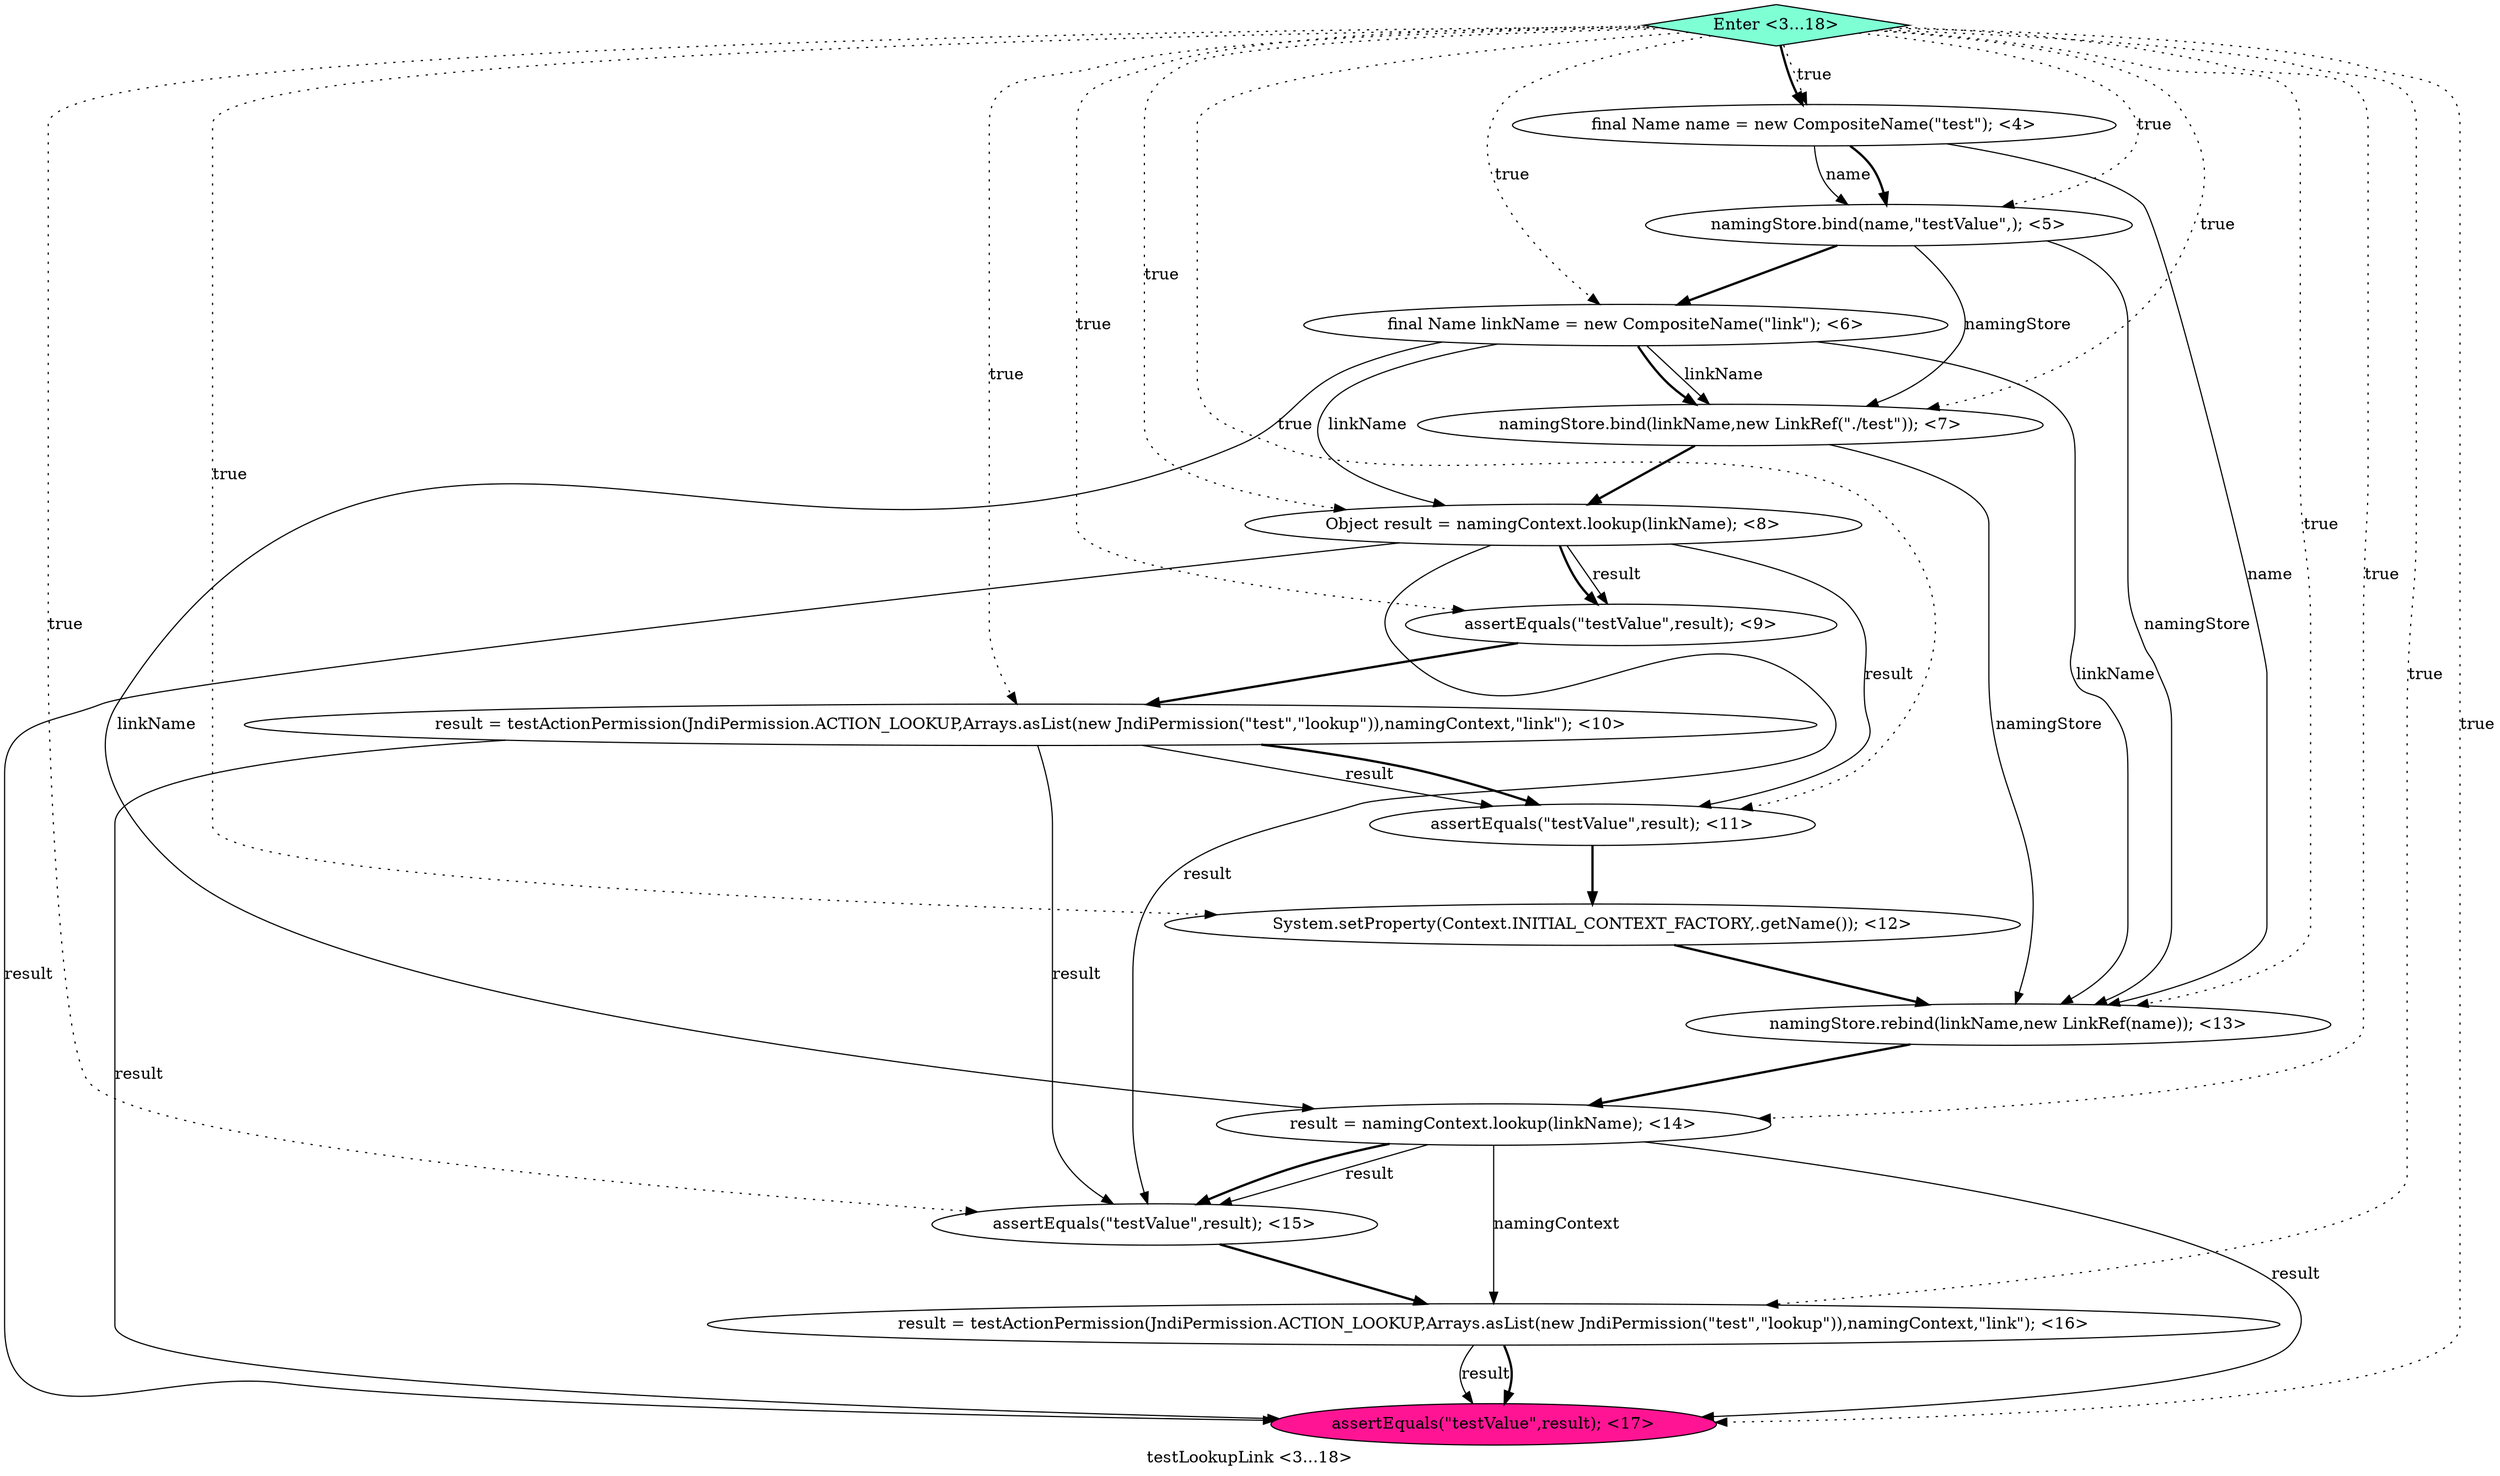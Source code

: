 digraph PDG {
label = "testLookupLink <3...18>";
0.4 [style = filled, label = "Object result = namingContext.lookup(linkName); <8>", fillcolor = white, shape = ellipse];
0.2 [style = filled, label = "final Name linkName = new CompositeName(\"link\"); <6>", fillcolor = white, shape = ellipse];
0.9 [style = filled, label = "namingStore.rebind(linkName,new LinkRef(name)); <13>", fillcolor = white, shape = ellipse];
0.11 [style = filled, label = "assertEquals(\"testValue\",result); <15>", fillcolor = white, shape = ellipse];
0.5 [style = filled, label = "assertEquals(\"testValue\",result); <9>", fillcolor = white, shape = ellipse];
0.6 [style = filled, label = "result = testActionPermission(JndiPermission.ACTION_LOOKUP,Arrays.asList(new JndiPermission(\"test\",\"lookup\")),namingContext,\"link\"); <10>", fillcolor = white, shape = ellipse];
0.13 [style = filled, label = "assertEquals(\"testValue\",result); <17>", fillcolor = deeppink, shape = ellipse];
0.3 [style = filled, label = "namingStore.bind(linkName,new LinkRef(\"./test\")); <7>", fillcolor = white, shape = ellipse];
0.8 [style = filled, label = "System.setProperty(Context.INITIAL_CONTEXT_FACTORY,.getName()); <12>", fillcolor = white, shape = ellipse];
0.12 [style = filled, label = "result = testActionPermission(JndiPermission.ACTION_LOOKUP,Arrays.asList(new JndiPermission(\"test\",\"lookup\")),namingContext,\"link\"); <16>", fillcolor = white, shape = ellipse];
0.0 [style = filled, label = "final Name name = new CompositeName(\"test\"); <4>", fillcolor = white, shape = ellipse];
0.1 [style = filled, label = "namingStore.bind(name,\"testValue\",); <5>", fillcolor = white, shape = ellipse];
0.7 [style = filled, label = "assertEquals(\"testValue\",result); <11>", fillcolor = white, shape = ellipse];
0.10 [style = filled, label = "result = namingContext.lookup(linkName); <14>", fillcolor = white, shape = ellipse];
0.14 [style = filled, label = "Enter <3...18>", fillcolor = aquamarine, shape = diamond];
0.0 -> 0.1 [style = solid, label="name"];
0.0 -> 0.1 [style = bold, label=""];
0.0 -> 0.9 [style = solid, label="name"];
0.1 -> 0.2 [style = bold, label=""];
0.1 -> 0.3 [style = solid, label="namingStore"];
0.1 -> 0.9 [style = solid, label="namingStore"];
0.2 -> 0.3 [style = solid, label="linkName"];
0.2 -> 0.3 [style = bold, label=""];
0.2 -> 0.4 [style = solid, label="linkName"];
0.2 -> 0.9 [style = solid, label="linkName"];
0.2 -> 0.10 [style = solid, label="linkName"];
0.3 -> 0.4 [style = bold, label=""];
0.3 -> 0.9 [style = solid, label="namingStore"];
0.4 -> 0.5 [style = solid, label="result"];
0.4 -> 0.5 [style = bold, label=""];
0.4 -> 0.7 [style = solid, label="result"];
0.4 -> 0.11 [style = solid, label="result"];
0.4 -> 0.13 [style = solid, label="result"];
0.5 -> 0.6 [style = bold, label=""];
0.6 -> 0.7 [style = solid, label="result"];
0.6 -> 0.7 [style = bold, label=""];
0.6 -> 0.11 [style = solid, label="result"];
0.6 -> 0.13 [style = solid, label="result"];
0.7 -> 0.8 [style = bold, label=""];
0.8 -> 0.9 [style = bold, label=""];
0.9 -> 0.10 [style = bold, label=""];
0.10 -> 0.11 [style = solid, label="result"];
0.10 -> 0.11 [style = bold, label=""];
0.10 -> 0.12 [style = solid, label="namingContext"];
0.10 -> 0.13 [style = solid, label="result"];
0.11 -> 0.12 [style = bold, label=""];
0.12 -> 0.13 [style = solid, label="result"];
0.12 -> 0.13 [style = bold, label=""];
0.14 -> 0.0 [style = dotted, label="true"];
0.14 -> 0.0 [style = bold, label=""];
0.14 -> 0.1 [style = dotted, label="true"];
0.14 -> 0.2 [style = dotted, label="true"];
0.14 -> 0.3 [style = dotted, label="true"];
0.14 -> 0.4 [style = dotted, label="true"];
0.14 -> 0.5 [style = dotted, label="true"];
0.14 -> 0.6 [style = dotted, label="true"];
0.14 -> 0.7 [style = dotted, label="true"];
0.14 -> 0.8 [style = dotted, label="true"];
0.14 -> 0.9 [style = dotted, label="true"];
0.14 -> 0.10 [style = dotted, label="true"];
0.14 -> 0.11 [style = dotted, label="true"];
0.14 -> 0.12 [style = dotted, label="true"];
0.14 -> 0.13 [style = dotted, label="true"];
}

